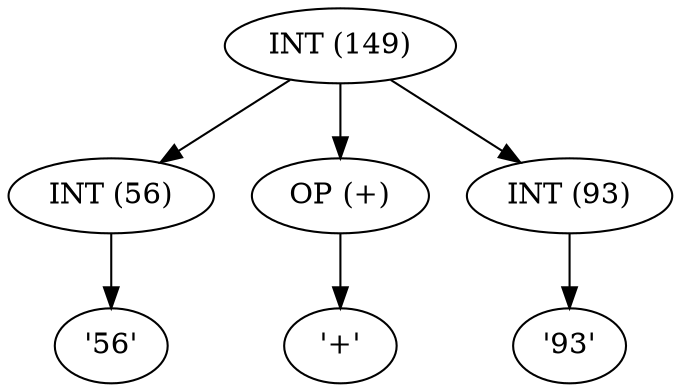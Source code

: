 digraph G {
"INT (149)" -> "INT (56)"
"INT (149)" -> "OP (+)"
"INT (149)" -> "INT (93)"

"INT (56)" -> "'56'"
"OP (+)" -> "'+'"
"INT (93)" -> "'93'"

}

